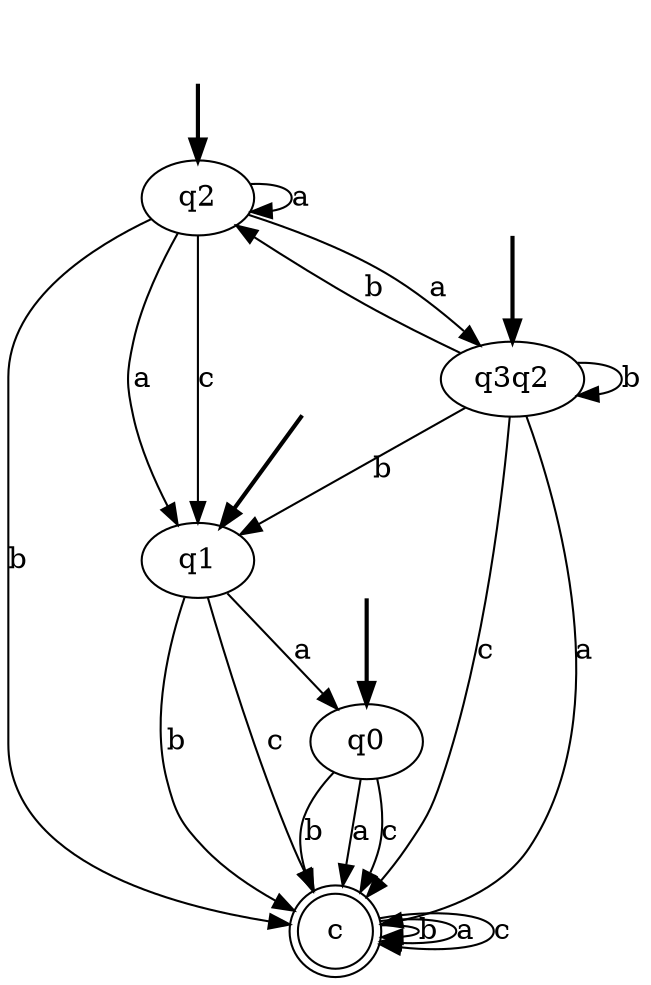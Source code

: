 digraph {
	fake0 [style=invisible]
	fake1 [style=invisible]
	fake2 [style=invisible]
	fake3 [style=invisible]
	c [shape=doublecircle]
	q0 [root=true]
	q3q2 [root=true]
	q2 [root=true]
	q1 [root=true]
	fake3 -> q0 [style=bold]
	fake2 -> q1 [style=bold]
	fake1 -> q3q2 [style=bold]
	fake0 -> q2 [style=bold]
	q3q2 -> q1 [label=b]
	q3q2 -> q3q2 [label=b]
	q3q2 -> q2 [label=b]
	q2 -> q1 [label=a]
	q2 -> q3q2 [label=a]
	q2 -> q2 [label=a]
	q2 -> q1 [label=c]
	q1 -> q0 [label=a]
	q1 -> c [label=b]
	q1 -> c [label=c]
	c -> c [label=b]
	c -> c [label=a]
	c -> c [label=c]
	q0 -> c [label=b]
	q0 -> c [label=a]
	q0 -> c [label=c]
	q3q2 -> c [label=a]
	q3q2 -> c [label=c]
	q2 -> c [label=b]
}
